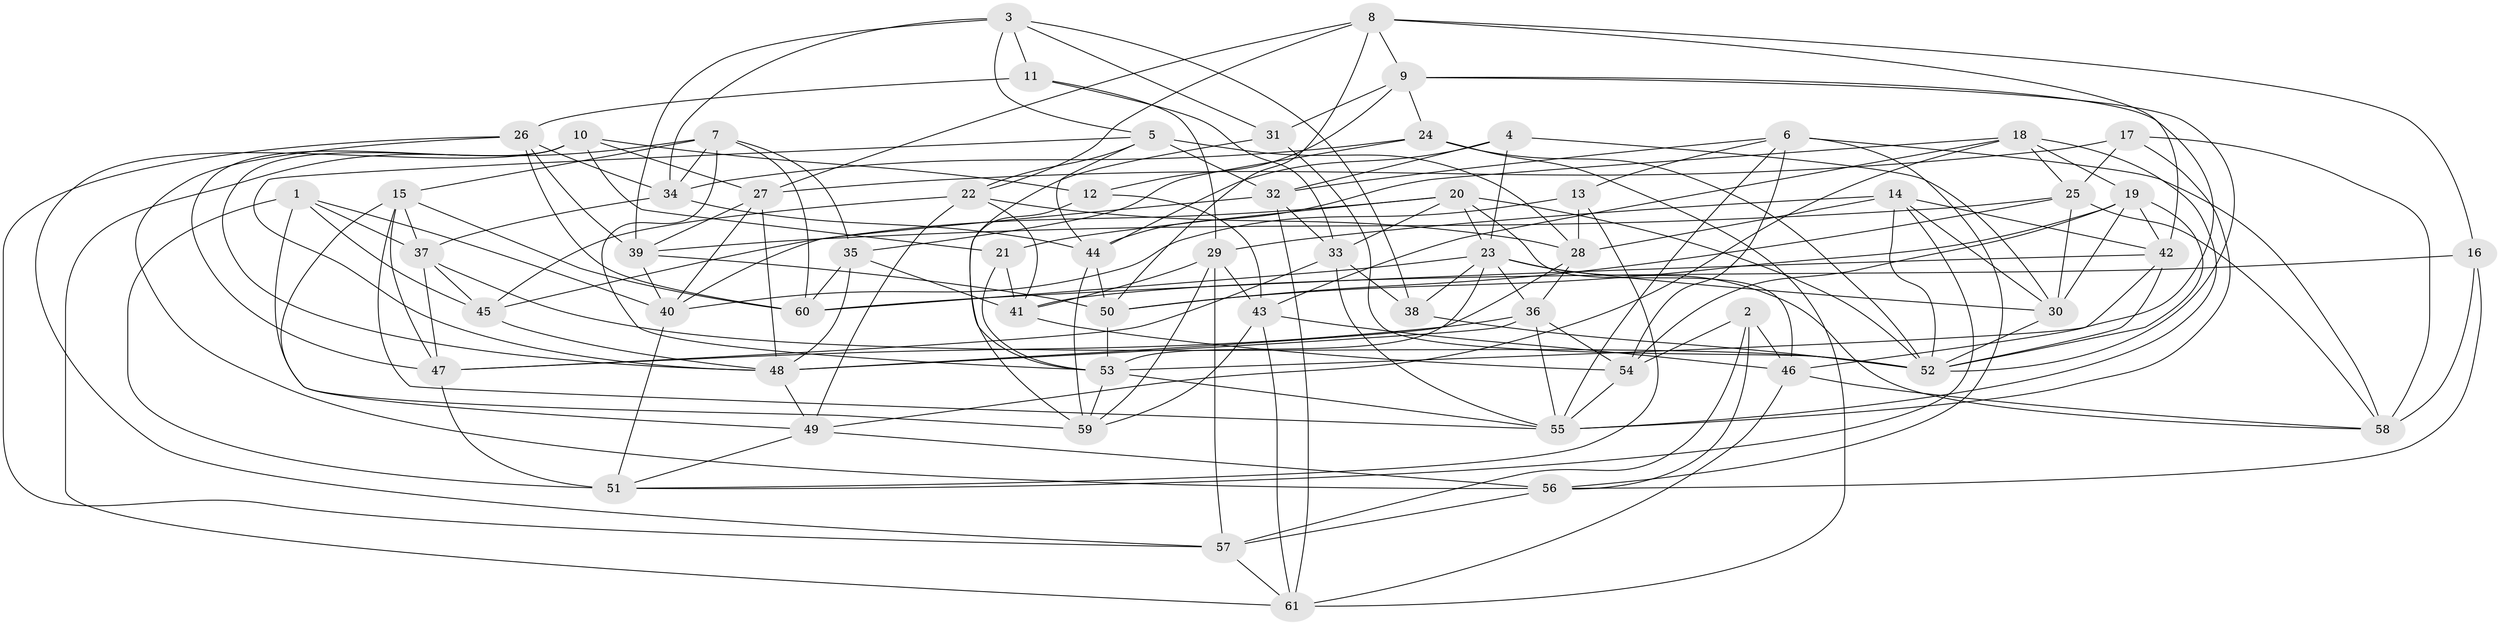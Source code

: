 // original degree distribution, {4: 1.0}
// Generated by graph-tools (version 1.1) at 2025/50/03/09/25 03:50:46]
// undirected, 61 vertices, 177 edges
graph export_dot {
graph [start="1"]
  node [color=gray90,style=filled];
  1;
  2;
  3;
  4;
  5;
  6;
  7;
  8;
  9;
  10;
  11;
  12;
  13;
  14;
  15;
  16;
  17;
  18;
  19;
  20;
  21;
  22;
  23;
  24;
  25;
  26;
  27;
  28;
  29;
  30;
  31;
  32;
  33;
  34;
  35;
  36;
  37;
  38;
  39;
  40;
  41;
  42;
  43;
  44;
  45;
  46;
  47;
  48;
  49;
  50;
  51;
  52;
  53;
  54;
  55;
  56;
  57;
  58;
  59;
  60;
  61;
  1 -- 37 [weight=1.0];
  1 -- 40 [weight=1.0];
  1 -- 45 [weight=2.0];
  1 -- 51 [weight=1.0];
  1 -- 59 [weight=1.0];
  2 -- 46 [weight=1.0];
  2 -- 54 [weight=1.0];
  2 -- 56 [weight=1.0];
  2 -- 57 [weight=1.0];
  3 -- 5 [weight=1.0];
  3 -- 11 [weight=1.0];
  3 -- 31 [weight=1.0];
  3 -- 34 [weight=1.0];
  3 -- 38 [weight=1.0];
  3 -- 39 [weight=1.0];
  4 -- 23 [weight=1.0];
  4 -- 30 [weight=1.0];
  4 -- 32 [weight=1.0];
  4 -- 44 [weight=1.0];
  5 -- 22 [weight=1.0];
  5 -- 28 [weight=1.0];
  5 -- 32 [weight=1.0];
  5 -- 44 [weight=1.0];
  5 -- 48 [weight=1.0];
  6 -- 13 [weight=1.0];
  6 -- 32 [weight=1.0];
  6 -- 54 [weight=1.0];
  6 -- 55 [weight=1.0];
  6 -- 56 [weight=1.0];
  6 -- 58 [weight=1.0];
  7 -- 15 [weight=1.0];
  7 -- 34 [weight=1.0];
  7 -- 35 [weight=1.0];
  7 -- 53 [weight=1.0];
  7 -- 60 [weight=1.0];
  7 -- 61 [weight=1.0];
  8 -- 9 [weight=1.0];
  8 -- 16 [weight=1.0];
  8 -- 22 [weight=1.0];
  8 -- 27 [weight=1.0];
  8 -- 42 [weight=1.0];
  8 -- 50 [weight=1.0];
  9 -- 12 [weight=1.0];
  9 -- 24 [weight=1.0];
  9 -- 31 [weight=1.0];
  9 -- 52 [weight=1.0];
  9 -- 53 [weight=1.0];
  10 -- 12 [weight=1.0];
  10 -- 21 [weight=1.0];
  10 -- 27 [weight=1.0];
  10 -- 47 [weight=1.0];
  10 -- 48 [weight=1.0];
  10 -- 57 [weight=1.0];
  11 -- 26 [weight=1.0];
  11 -- 29 [weight=1.0];
  11 -- 33 [weight=1.0];
  12 -- 43 [weight=1.0];
  12 -- 59 [weight=1.0];
  13 -- 28 [weight=1.0];
  13 -- 40 [weight=1.0];
  13 -- 51 [weight=1.0];
  14 -- 28 [weight=1.0];
  14 -- 29 [weight=1.0];
  14 -- 30 [weight=1.0];
  14 -- 42 [weight=1.0];
  14 -- 51 [weight=1.0];
  14 -- 52 [weight=1.0];
  15 -- 37 [weight=1.0];
  15 -- 47 [weight=1.0];
  15 -- 49 [weight=1.0];
  15 -- 55 [weight=1.0];
  15 -- 60 [weight=1.0];
  16 -- 41 [weight=1.0];
  16 -- 56 [weight=1.0];
  16 -- 58 [weight=1.0];
  17 -- 25 [weight=1.0];
  17 -- 27 [weight=1.0];
  17 -- 55 [weight=1.0];
  17 -- 58 [weight=1.0];
  18 -- 19 [weight=1.0];
  18 -- 25 [weight=1.0];
  18 -- 43 [weight=1.0];
  18 -- 44 [weight=1.0];
  18 -- 49 [weight=1.0];
  18 -- 55 [weight=1.0];
  19 -- 30 [weight=1.0];
  19 -- 42 [weight=1.0];
  19 -- 50 [weight=1.0];
  19 -- 52 [weight=1.0];
  19 -- 54 [weight=1.0];
  20 -- 21 [weight=1.0];
  20 -- 23 [weight=1.0];
  20 -- 33 [weight=1.0];
  20 -- 45 [weight=1.0];
  20 -- 46 [weight=1.0];
  20 -- 52 [weight=1.0];
  21 -- 41 [weight=1.0];
  21 -- 53 [weight=1.0];
  22 -- 28 [weight=1.0];
  22 -- 41 [weight=1.0];
  22 -- 45 [weight=1.0];
  22 -- 49 [weight=1.0];
  23 -- 30 [weight=1.0];
  23 -- 36 [weight=1.0];
  23 -- 38 [weight=1.0];
  23 -- 53 [weight=1.0];
  23 -- 58 [weight=1.0];
  23 -- 60 [weight=1.0];
  24 -- 34 [weight=1.0];
  24 -- 35 [weight=2.0];
  24 -- 52 [weight=1.0];
  24 -- 61 [weight=1.0];
  25 -- 30 [weight=1.0];
  25 -- 39 [weight=1.0];
  25 -- 50 [weight=1.0];
  25 -- 58 [weight=1.0];
  26 -- 34 [weight=1.0];
  26 -- 39 [weight=1.0];
  26 -- 56 [weight=1.0];
  26 -- 57 [weight=1.0];
  26 -- 60 [weight=1.0];
  27 -- 39 [weight=1.0];
  27 -- 40 [weight=1.0];
  27 -- 48 [weight=1.0];
  28 -- 36 [weight=1.0];
  28 -- 48 [weight=1.0];
  29 -- 41 [weight=1.0];
  29 -- 43 [weight=1.0];
  29 -- 57 [weight=1.0];
  29 -- 59 [weight=1.0];
  30 -- 52 [weight=1.0];
  31 -- 52 [weight=1.0];
  31 -- 53 [weight=1.0];
  32 -- 33 [weight=1.0];
  32 -- 40 [weight=1.0];
  32 -- 61 [weight=1.0];
  33 -- 38 [weight=1.0];
  33 -- 47 [weight=1.0];
  33 -- 55 [weight=1.0];
  34 -- 37 [weight=1.0];
  34 -- 44 [weight=1.0];
  35 -- 41 [weight=1.0];
  35 -- 48 [weight=1.0];
  35 -- 60 [weight=1.0];
  36 -- 47 [weight=1.0];
  36 -- 48 [weight=1.0];
  36 -- 54 [weight=1.0];
  36 -- 55 [weight=1.0];
  37 -- 45 [weight=1.0];
  37 -- 47 [weight=1.0];
  37 -- 52 [weight=1.0];
  38 -- 52 [weight=1.0];
  39 -- 40 [weight=1.0];
  39 -- 50 [weight=1.0];
  40 -- 51 [weight=1.0];
  41 -- 54 [weight=1.0];
  42 -- 46 [weight=1.0];
  42 -- 52 [weight=1.0];
  42 -- 60 [weight=1.0];
  43 -- 46 [weight=1.0];
  43 -- 59 [weight=1.0];
  43 -- 61 [weight=1.0];
  44 -- 50 [weight=1.0];
  44 -- 59 [weight=1.0];
  45 -- 48 [weight=1.0];
  46 -- 58 [weight=1.0];
  46 -- 61 [weight=1.0];
  47 -- 51 [weight=1.0];
  48 -- 49 [weight=1.0];
  49 -- 51 [weight=1.0];
  49 -- 56 [weight=1.0];
  50 -- 53 [weight=1.0];
  53 -- 55 [weight=1.0];
  53 -- 59 [weight=1.0];
  54 -- 55 [weight=1.0];
  56 -- 57 [weight=1.0];
  57 -- 61 [weight=1.0];
}
